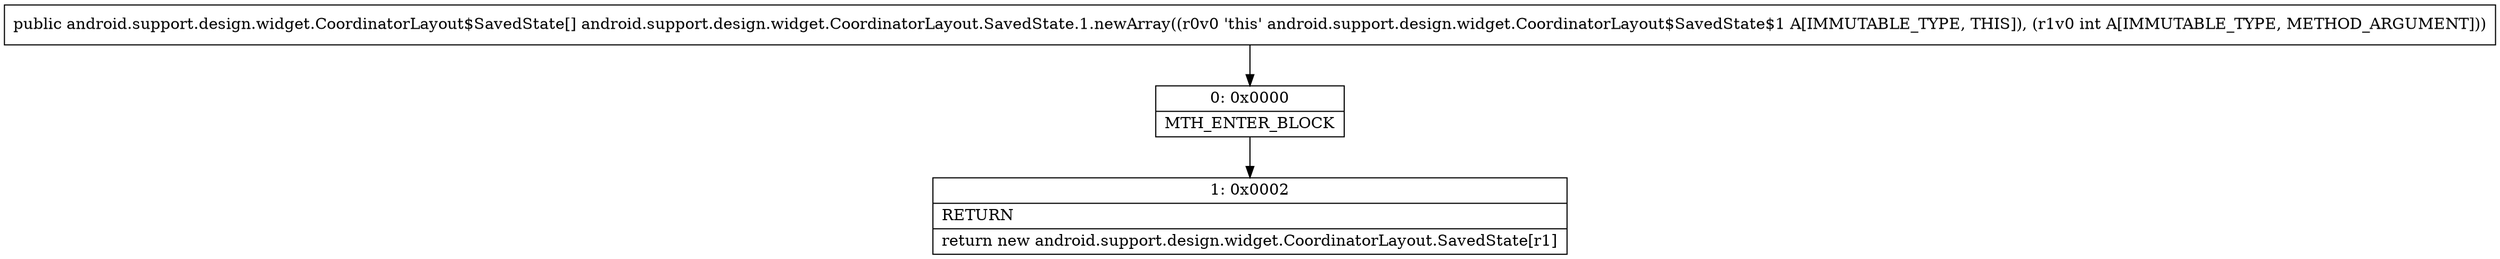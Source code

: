 digraph "CFG forandroid.support.design.widget.CoordinatorLayout.SavedState.1.newArray(I)[Landroid\/support\/design\/widget\/CoordinatorLayout$SavedState;" {
Node_0 [shape=record,label="{0\:\ 0x0000|MTH_ENTER_BLOCK\l}"];
Node_1 [shape=record,label="{1\:\ 0x0002|RETURN\l|return new android.support.design.widget.CoordinatorLayout.SavedState[r1]\l}"];
MethodNode[shape=record,label="{public android.support.design.widget.CoordinatorLayout$SavedState[] android.support.design.widget.CoordinatorLayout.SavedState.1.newArray((r0v0 'this' android.support.design.widget.CoordinatorLayout$SavedState$1 A[IMMUTABLE_TYPE, THIS]), (r1v0 int A[IMMUTABLE_TYPE, METHOD_ARGUMENT])) }"];
MethodNode -> Node_0;
Node_0 -> Node_1;
}

